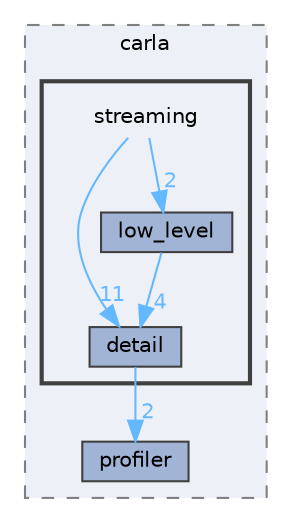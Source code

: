 digraph "streaming"
{
 // INTERACTIVE_SVG=YES
 // LATEX_PDF_SIZE
  bgcolor="transparent";
  edge [fontname=Helvetica,fontsize=10,labelfontname=Helvetica,labelfontsize=10];
  node [fontname=Helvetica,fontsize=10,shape=box,height=0.2,width=0.4];
  compound=true
  subgraph clusterdir_b14cdd661f9a7048a44f1771cd402401 {
    graph [ bgcolor="#edf0f7", pencolor="grey50", label="carla", fontname=Helvetica,fontsize=10 style="filled,dashed", URL="dir_b14cdd661f9a7048a44f1771cd402401.html",tooltip=""]
  dir_a44fab28cda52915bea048e19f74f82b [label="profiler", fillcolor="#a2b4d6", color="grey25", style="filled", URL="dir_a44fab28cda52915bea048e19f74f82b.html",tooltip=""];
  subgraph clusterdir_6d1a5b6c73cd09063239376f47f02d88 {
    graph [ bgcolor="#edf0f7", pencolor="grey25", label="", fontname=Helvetica,fontsize=10 style="filled,bold", URL="dir_6d1a5b6c73cd09063239376f47f02d88.html",tooltip=""]
    dir_6d1a5b6c73cd09063239376f47f02d88 [shape=plaintext, label="streaming"];
  dir_d64eca314ebb95b8ef9e91613b20b92b [label="detail", fillcolor="#a2b4d6", color="grey25", style="filled", URL="dir_d64eca314ebb95b8ef9e91613b20b92b.html",tooltip=""];
  dir_dcdf84bc43376416fb322a9861543afc [label="low_level", fillcolor="#a2b4d6", color="grey25", style="filled", URL="dir_dcdf84bc43376416fb322a9861543afc.html",tooltip=""];
  }
  }
  dir_6d1a5b6c73cd09063239376f47f02d88->dir_d64eca314ebb95b8ef9e91613b20b92b [headlabel="11", labeldistance=1.5 headhref="dir_000057_000015.html" href="dir_000057_000015.html" color="steelblue1" fontcolor="steelblue1"];
  dir_6d1a5b6c73cd09063239376f47f02d88->dir_dcdf84bc43376416fb322a9861543afc [headlabel="2", labeldistance=1.5 headhref="dir_000057_000023.html" href="dir_000057_000023.html" color="steelblue1" fontcolor="steelblue1"];
  dir_d64eca314ebb95b8ef9e91613b20b92b->dir_a44fab28cda52915bea048e19f74f82b [headlabel="2", labeldistance=1.5 headhref="dir_000015_000038.html" href="dir_000015_000038.html" color="steelblue1" fontcolor="steelblue1"];
  dir_dcdf84bc43376416fb322a9861543afc->dir_d64eca314ebb95b8ef9e91613b20b92b [headlabel="4", labeldistance=1.5 headhref="dir_000023_000015.html" href="dir_000023_000015.html" color="steelblue1" fontcolor="steelblue1"];
}
